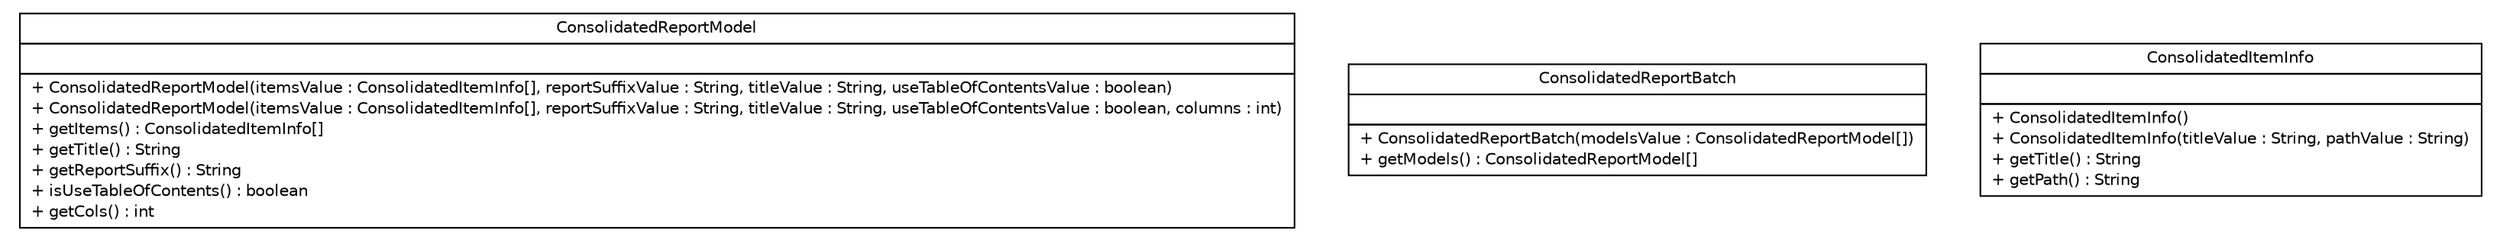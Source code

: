 #!/usr/local/bin/dot
#
# Class diagram 
# Generated by UMLGraph version R5_6 (http://www.umlgraph.org/)
#

digraph G {
	edge [fontname="Helvetica",fontsize=10,labelfontname="Helvetica",labelfontsize=10];
	node [fontname="Helvetica",fontsize=10,shape=plaintext];
	nodesep=0.25;
	ranksep=0.5;
	// com.github.mkolisnyk.cucumber.reporting.types.consolidated.ConsolidatedReportModel
	c795 [label=<<table title="com.github.mkolisnyk.cucumber.reporting.types.consolidated.ConsolidatedReportModel" border="0" cellborder="1" cellspacing="0" cellpadding="2" port="p" href="./ConsolidatedReportModel.html">
		<tr><td><table border="0" cellspacing="0" cellpadding="1">
<tr><td align="center" balign="center"> ConsolidatedReportModel </td></tr>
		</table></td></tr>
		<tr><td><table border="0" cellspacing="0" cellpadding="1">
<tr><td align="left" balign="left">  </td></tr>
		</table></td></tr>
		<tr><td><table border="0" cellspacing="0" cellpadding="1">
<tr><td align="left" balign="left"> + ConsolidatedReportModel(itemsValue : ConsolidatedItemInfo[], reportSuffixValue : String, titleValue : String, useTableOfContentsValue : boolean) </td></tr>
<tr><td align="left" balign="left"> + ConsolidatedReportModel(itemsValue : ConsolidatedItemInfo[], reportSuffixValue : String, titleValue : String, useTableOfContentsValue : boolean, columns : int) </td></tr>
<tr><td align="left" balign="left"> + getItems() : ConsolidatedItemInfo[] </td></tr>
<tr><td align="left" balign="left"> + getTitle() : String </td></tr>
<tr><td align="left" balign="left"> + getReportSuffix() : String </td></tr>
<tr><td align="left" balign="left"> + isUseTableOfContents() : boolean </td></tr>
<tr><td align="left" balign="left"> + getCols() : int </td></tr>
		</table></td></tr>
		</table>>, URL="./ConsolidatedReportModel.html", fontname="Helvetica", fontcolor="black", fontsize=10.0];
	// com.github.mkolisnyk.cucumber.reporting.types.consolidated.ConsolidatedReportBatch
	c796 [label=<<table title="com.github.mkolisnyk.cucumber.reporting.types.consolidated.ConsolidatedReportBatch" border="0" cellborder="1" cellspacing="0" cellpadding="2" port="p" href="./ConsolidatedReportBatch.html">
		<tr><td><table border="0" cellspacing="0" cellpadding="1">
<tr><td align="center" balign="center"> ConsolidatedReportBatch </td></tr>
		</table></td></tr>
		<tr><td><table border="0" cellspacing="0" cellpadding="1">
<tr><td align="left" balign="left">  </td></tr>
		</table></td></tr>
		<tr><td><table border="0" cellspacing="0" cellpadding="1">
<tr><td align="left" balign="left"> + ConsolidatedReportBatch(modelsValue : ConsolidatedReportModel[]) </td></tr>
<tr><td align="left" balign="left"> + getModels() : ConsolidatedReportModel[] </td></tr>
		</table></td></tr>
		</table>>, URL="./ConsolidatedReportBatch.html", fontname="Helvetica", fontcolor="black", fontsize=10.0];
	// com.github.mkolisnyk.cucumber.reporting.types.consolidated.ConsolidatedItemInfo
	c797 [label=<<table title="com.github.mkolisnyk.cucumber.reporting.types.consolidated.ConsolidatedItemInfo" border="0" cellborder="1" cellspacing="0" cellpadding="2" port="p" href="./ConsolidatedItemInfo.html">
		<tr><td><table border="0" cellspacing="0" cellpadding="1">
<tr><td align="center" balign="center"> ConsolidatedItemInfo </td></tr>
		</table></td></tr>
		<tr><td><table border="0" cellspacing="0" cellpadding="1">
<tr><td align="left" balign="left">  </td></tr>
		</table></td></tr>
		<tr><td><table border="0" cellspacing="0" cellpadding="1">
<tr><td align="left" balign="left"> + ConsolidatedItemInfo() </td></tr>
<tr><td align="left" balign="left"> + ConsolidatedItemInfo(titleValue : String, pathValue : String) </td></tr>
<tr><td align="left" balign="left"> + getTitle() : String </td></tr>
<tr><td align="left" balign="left"> + getPath() : String </td></tr>
		</table></td></tr>
		</table>>, URL="./ConsolidatedItemInfo.html", fontname="Helvetica", fontcolor="black", fontsize=10.0];
}

